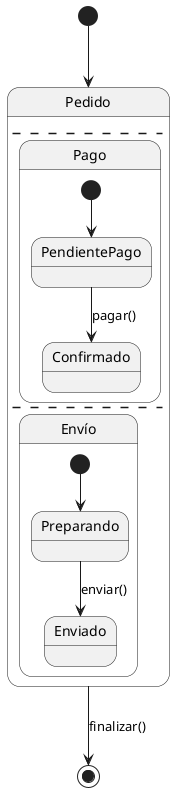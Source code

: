 @startuml
[*] --> Pedido

state Pedido {
  --
  state Pago {
    [*] --> PendientePago
    PendientePago --> Confirmado : pagar()
  }
  --
  state Envío {
    [*] --> Preparando
    Preparando --> Enviado : enviar()
  }
}

Pedido --> [*] : finalizar()
@enduml
